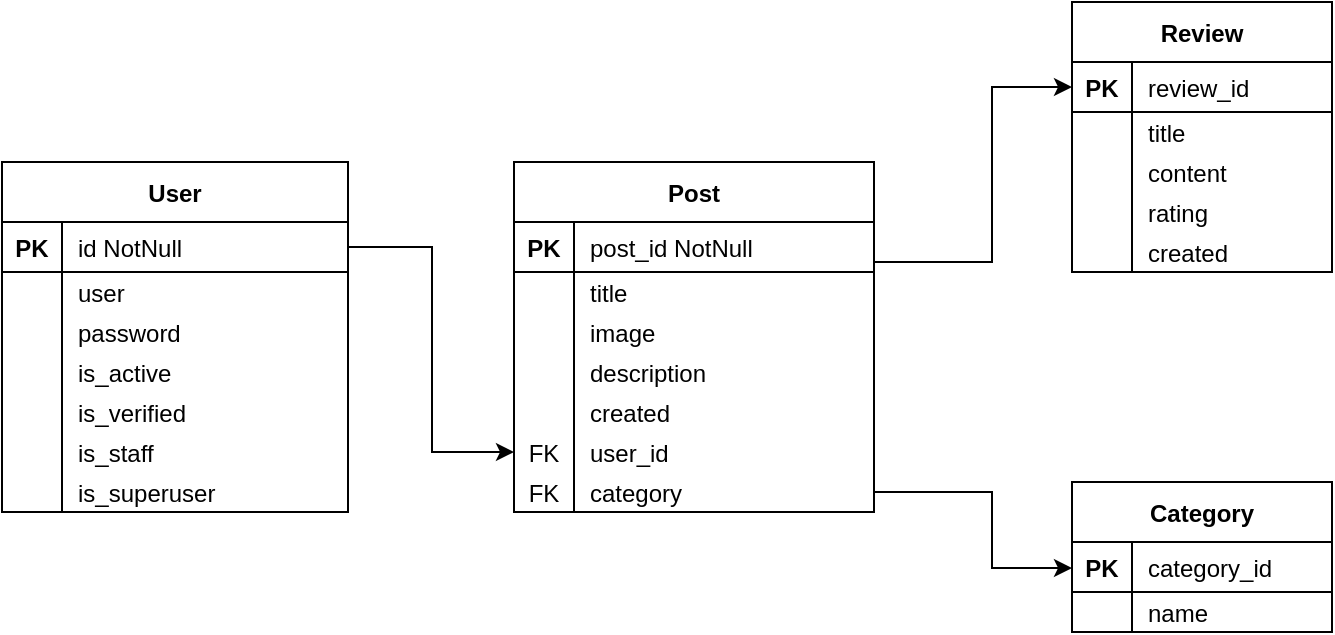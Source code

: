 <mxfile version="21.5.2" type="device">
  <diagram id="0Y3nqGeol_j0yl67u2Km" name="Página-1">
    <mxGraphModel dx="607" dy="764" grid="1" gridSize="10" guides="1" tooltips="1" connect="1" arrows="1" fold="1" page="1" pageScale="1" pageWidth="827" pageHeight="1169" math="0" shadow="0">
      <root>
        <mxCell id="0" />
        <mxCell id="1" parent="0" />
        <mxCell id="5gBWie3OqAAL_pb1RCTZ-1" value="User" style="shape=table;startSize=30;container=1;collapsible=1;childLayout=tableLayout;fixedRows=1;rowLines=0;fontStyle=1;align=center;resizeLast=1;" parent="1" vertex="1">
          <mxGeometry x="908" y="120" width="173" height="175" as="geometry" />
        </mxCell>
        <mxCell id="5gBWie3OqAAL_pb1RCTZ-2" value="" style="shape=partialRectangle;collapsible=0;dropTarget=0;pointerEvents=0;fillColor=none;top=0;left=0;bottom=1;right=0;points=[[0,0.5],[1,0.5]];portConstraint=eastwest;" parent="5gBWie3OqAAL_pb1RCTZ-1" vertex="1">
          <mxGeometry y="30" width="173" height="25" as="geometry" />
        </mxCell>
        <mxCell id="5gBWie3OqAAL_pb1RCTZ-3" value="PK" style="shape=partialRectangle;connectable=0;fillColor=none;top=0;left=0;bottom=0;right=0;fontStyle=1;overflow=hidden;" parent="5gBWie3OqAAL_pb1RCTZ-2" vertex="1">
          <mxGeometry width="30" height="25" as="geometry">
            <mxRectangle width="30" height="25" as="alternateBounds" />
          </mxGeometry>
        </mxCell>
        <mxCell id="5gBWie3OqAAL_pb1RCTZ-4" value="id NotNull" style="shape=partialRectangle;connectable=0;fillColor=none;top=0;left=0;bottom=0;right=0;align=left;spacingLeft=6;overflow=hidden;" parent="5gBWie3OqAAL_pb1RCTZ-2" vertex="1">
          <mxGeometry x="30" width="143" height="25" as="geometry">
            <mxRectangle width="143" height="25" as="alternateBounds" />
          </mxGeometry>
        </mxCell>
        <mxCell id="5gBWie3OqAAL_pb1RCTZ-5" value="" style="shape=partialRectangle;collapsible=0;dropTarget=0;pointerEvents=0;fillColor=none;top=0;left=0;bottom=0;right=0;points=[[0,0.5],[1,0.5]];portConstraint=eastwest;" parent="5gBWie3OqAAL_pb1RCTZ-1" vertex="1">
          <mxGeometry y="55" width="173" height="20" as="geometry" />
        </mxCell>
        <mxCell id="5gBWie3OqAAL_pb1RCTZ-6" value="" style="shape=partialRectangle;connectable=0;fillColor=none;top=0;left=0;bottom=0;right=0;editable=1;overflow=hidden;" parent="5gBWie3OqAAL_pb1RCTZ-5" vertex="1">
          <mxGeometry width="30" height="20" as="geometry">
            <mxRectangle width="30" height="20" as="alternateBounds" />
          </mxGeometry>
        </mxCell>
        <mxCell id="5gBWie3OqAAL_pb1RCTZ-7" value="user" style="shape=partialRectangle;connectable=0;fillColor=none;top=0;left=0;bottom=0;right=0;align=left;spacingLeft=6;overflow=hidden;" parent="5gBWie3OqAAL_pb1RCTZ-5" vertex="1">
          <mxGeometry x="30" width="143" height="20" as="geometry">
            <mxRectangle width="143" height="20" as="alternateBounds" />
          </mxGeometry>
        </mxCell>
        <mxCell id="5gBWie3OqAAL_pb1RCTZ-8" value="" style="shape=partialRectangle;collapsible=0;dropTarget=0;pointerEvents=0;fillColor=none;top=0;left=0;bottom=0;right=0;points=[[0,0.5],[1,0.5]];portConstraint=eastwest;" parent="5gBWie3OqAAL_pb1RCTZ-1" vertex="1">
          <mxGeometry y="75" width="173" height="20" as="geometry" />
        </mxCell>
        <mxCell id="5gBWie3OqAAL_pb1RCTZ-9" value="" style="shape=partialRectangle;connectable=0;fillColor=none;top=0;left=0;bottom=0;right=0;editable=1;overflow=hidden;" parent="5gBWie3OqAAL_pb1RCTZ-8" vertex="1">
          <mxGeometry width="30" height="20" as="geometry">
            <mxRectangle width="30" height="20" as="alternateBounds" />
          </mxGeometry>
        </mxCell>
        <mxCell id="5gBWie3OqAAL_pb1RCTZ-10" value="password" style="shape=partialRectangle;connectable=0;fillColor=none;top=0;left=0;bottom=0;right=0;align=left;spacingLeft=6;overflow=hidden;" parent="5gBWie3OqAAL_pb1RCTZ-8" vertex="1">
          <mxGeometry x="30" width="143" height="20" as="geometry">
            <mxRectangle width="143" height="20" as="alternateBounds" />
          </mxGeometry>
        </mxCell>
        <mxCell id="5gBWie3OqAAL_pb1RCTZ-11" value="" style="shape=partialRectangle;collapsible=0;dropTarget=0;pointerEvents=0;fillColor=none;top=0;left=0;bottom=0;right=0;points=[[0,0.5],[1,0.5]];portConstraint=eastwest;" parent="5gBWie3OqAAL_pb1RCTZ-1" vertex="1">
          <mxGeometry y="95" width="173" height="20" as="geometry" />
        </mxCell>
        <mxCell id="5gBWie3OqAAL_pb1RCTZ-12" value="" style="shape=partialRectangle;connectable=0;fillColor=none;top=0;left=0;bottom=0;right=0;editable=1;overflow=hidden;" parent="5gBWie3OqAAL_pb1RCTZ-11" vertex="1">
          <mxGeometry width="30" height="20" as="geometry">
            <mxRectangle width="30" height="20" as="alternateBounds" />
          </mxGeometry>
        </mxCell>
        <mxCell id="5gBWie3OqAAL_pb1RCTZ-13" value="is_active" style="shape=partialRectangle;connectable=0;fillColor=none;top=0;left=0;bottom=0;right=0;align=left;spacingLeft=6;overflow=hidden;" parent="5gBWie3OqAAL_pb1RCTZ-11" vertex="1">
          <mxGeometry x="30" width="143" height="20" as="geometry">
            <mxRectangle width="143" height="20" as="alternateBounds" />
          </mxGeometry>
        </mxCell>
        <mxCell id="5gBWie3OqAAL_pb1RCTZ-14" value="" style="shape=partialRectangle;collapsible=0;dropTarget=0;pointerEvents=0;fillColor=none;top=0;left=0;bottom=0;right=0;points=[[0,0.5],[1,0.5]];portConstraint=eastwest;" parent="5gBWie3OqAAL_pb1RCTZ-1" vertex="1">
          <mxGeometry y="115" width="173" height="20" as="geometry" />
        </mxCell>
        <mxCell id="5gBWie3OqAAL_pb1RCTZ-15" value="" style="shape=partialRectangle;connectable=0;fillColor=none;top=0;left=0;bottom=0;right=0;editable=1;overflow=hidden;" parent="5gBWie3OqAAL_pb1RCTZ-14" vertex="1">
          <mxGeometry width="30" height="20" as="geometry">
            <mxRectangle width="30" height="20" as="alternateBounds" />
          </mxGeometry>
        </mxCell>
        <mxCell id="5gBWie3OqAAL_pb1RCTZ-16" value="is_verified" style="shape=partialRectangle;connectable=0;fillColor=none;top=0;left=0;bottom=0;right=0;align=left;spacingLeft=6;overflow=hidden;" parent="5gBWie3OqAAL_pb1RCTZ-14" vertex="1">
          <mxGeometry x="30" width="143" height="20" as="geometry">
            <mxRectangle width="143" height="20" as="alternateBounds" />
          </mxGeometry>
        </mxCell>
        <mxCell id="5gBWie3OqAAL_pb1RCTZ-17" value="" style="shape=partialRectangle;collapsible=0;dropTarget=0;pointerEvents=0;fillColor=none;top=0;left=0;bottom=0;right=0;points=[[0,0.5],[1,0.5]];portConstraint=eastwest;" parent="5gBWie3OqAAL_pb1RCTZ-1" vertex="1">
          <mxGeometry y="135" width="173" height="20" as="geometry" />
        </mxCell>
        <mxCell id="5gBWie3OqAAL_pb1RCTZ-18" value="" style="shape=partialRectangle;connectable=0;fillColor=none;top=0;left=0;bottom=0;right=0;editable=1;overflow=hidden;" parent="5gBWie3OqAAL_pb1RCTZ-17" vertex="1">
          <mxGeometry width="30" height="20" as="geometry">
            <mxRectangle width="30" height="20" as="alternateBounds" />
          </mxGeometry>
        </mxCell>
        <mxCell id="5gBWie3OqAAL_pb1RCTZ-19" value="is_staff" style="shape=partialRectangle;connectable=0;fillColor=none;top=0;left=0;bottom=0;right=0;align=left;spacingLeft=6;overflow=hidden;" parent="5gBWie3OqAAL_pb1RCTZ-17" vertex="1">
          <mxGeometry x="30" width="143" height="20" as="geometry">
            <mxRectangle width="143" height="20" as="alternateBounds" />
          </mxGeometry>
        </mxCell>
        <mxCell id="5gBWie3OqAAL_pb1RCTZ-20" value="" style="shape=partialRectangle;collapsible=0;dropTarget=0;pointerEvents=0;fillColor=none;top=0;left=0;bottom=0;right=0;points=[[0,0.5],[1,0.5]];portConstraint=eastwest;" parent="5gBWie3OqAAL_pb1RCTZ-1" vertex="1">
          <mxGeometry y="155" width="173" height="20" as="geometry" />
        </mxCell>
        <mxCell id="5gBWie3OqAAL_pb1RCTZ-21" value="" style="shape=partialRectangle;connectable=0;fillColor=none;top=0;left=0;bottom=0;right=0;editable=1;overflow=hidden;" parent="5gBWie3OqAAL_pb1RCTZ-20" vertex="1">
          <mxGeometry width="30" height="20" as="geometry">
            <mxRectangle width="30" height="20" as="alternateBounds" />
          </mxGeometry>
        </mxCell>
        <mxCell id="5gBWie3OqAAL_pb1RCTZ-22" value="is_superuser" style="shape=partialRectangle;connectable=0;fillColor=none;top=0;left=0;bottom=0;right=0;align=left;spacingLeft=6;overflow=hidden;" parent="5gBWie3OqAAL_pb1RCTZ-20" vertex="1">
          <mxGeometry x="30" width="143" height="20" as="geometry">
            <mxRectangle width="143" height="20" as="alternateBounds" />
          </mxGeometry>
        </mxCell>
        <mxCell id="5gBWie3OqAAL_pb1RCTZ-29" value="Post" style="shape=table;startSize=30;container=1;collapsible=1;childLayout=tableLayout;fixedRows=1;rowLines=0;fontStyle=1;align=center;resizeLast=1;" parent="1" vertex="1">
          <mxGeometry x="1164" y="120" width="180" height="175" as="geometry" />
        </mxCell>
        <mxCell id="5gBWie3OqAAL_pb1RCTZ-30" value="" style="shape=partialRectangle;collapsible=0;dropTarget=0;pointerEvents=0;fillColor=none;top=0;left=0;bottom=1;right=0;points=[[0,0.5],[1,0.5]];portConstraint=eastwest;" parent="5gBWie3OqAAL_pb1RCTZ-29" vertex="1">
          <mxGeometry y="30" width="180" height="25" as="geometry" />
        </mxCell>
        <mxCell id="5gBWie3OqAAL_pb1RCTZ-31" value="PK" style="shape=partialRectangle;connectable=0;fillColor=none;top=0;left=0;bottom=0;right=0;fontStyle=1;overflow=hidden;" parent="5gBWie3OqAAL_pb1RCTZ-30" vertex="1">
          <mxGeometry width="30" height="25" as="geometry">
            <mxRectangle width="30" height="25" as="alternateBounds" />
          </mxGeometry>
        </mxCell>
        <mxCell id="5gBWie3OqAAL_pb1RCTZ-32" value="post_id NotNull" style="shape=partialRectangle;connectable=0;fillColor=none;top=0;left=0;bottom=0;right=0;align=left;spacingLeft=6;overflow=hidden;" parent="5gBWie3OqAAL_pb1RCTZ-30" vertex="1">
          <mxGeometry x="30" width="150" height="25" as="geometry">
            <mxRectangle width="150" height="25" as="alternateBounds" />
          </mxGeometry>
        </mxCell>
        <mxCell id="5gBWie3OqAAL_pb1RCTZ-33" value="" style="shape=partialRectangle;collapsible=0;dropTarget=0;pointerEvents=0;fillColor=none;top=0;left=0;bottom=0;right=0;points=[[0,0.5],[1,0.5]];portConstraint=eastwest;" parent="5gBWie3OqAAL_pb1RCTZ-29" vertex="1">
          <mxGeometry y="55" width="180" height="20" as="geometry" />
        </mxCell>
        <mxCell id="5gBWie3OqAAL_pb1RCTZ-34" value="" style="shape=partialRectangle;connectable=0;fillColor=none;top=0;left=0;bottom=0;right=0;editable=1;overflow=hidden;" parent="5gBWie3OqAAL_pb1RCTZ-33" vertex="1">
          <mxGeometry width="30" height="20" as="geometry">
            <mxRectangle width="30" height="20" as="alternateBounds" />
          </mxGeometry>
        </mxCell>
        <mxCell id="5gBWie3OqAAL_pb1RCTZ-35" value="title" style="shape=partialRectangle;connectable=0;fillColor=none;top=0;left=0;bottom=0;right=0;align=left;spacingLeft=6;overflow=hidden;" parent="5gBWie3OqAAL_pb1RCTZ-33" vertex="1">
          <mxGeometry x="30" width="150" height="20" as="geometry">
            <mxRectangle width="150" height="20" as="alternateBounds" />
          </mxGeometry>
        </mxCell>
        <mxCell id="5gBWie3OqAAL_pb1RCTZ-36" value="" style="shape=partialRectangle;collapsible=0;dropTarget=0;pointerEvents=0;fillColor=none;top=0;left=0;bottom=0;right=0;points=[[0,0.5],[1,0.5]];portConstraint=eastwest;" parent="5gBWie3OqAAL_pb1RCTZ-29" vertex="1">
          <mxGeometry y="75" width="180" height="20" as="geometry" />
        </mxCell>
        <mxCell id="5gBWie3OqAAL_pb1RCTZ-37" value="" style="shape=partialRectangle;connectable=0;fillColor=none;top=0;left=0;bottom=0;right=0;editable=1;overflow=hidden;" parent="5gBWie3OqAAL_pb1RCTZ-36" vertex="1">
          <mxGeometry width="30" height="20" as="geometry">
            <mxRectangle width="30" height="20" as="alternateBounds" />
          </mxGeometry>
        </mxCell>
        <mxCell id="5gBWie3OqAAL_pb1RCTZ-38" value="image" style="shape=partialRectangle;connectable=0;fillColor=none;top=0;left=0;bottom=0;right=0;align=left;spacingLeft=6;overflow=hidden;" parent="5gBWie3OqAAL_pb1RCTZ-36" vertex="1">
          <mxGeometry x="30" width="150" height="20" as="geometry">
            <mxRectangle width="150" height="20" as="alternateBounds" />
          </mxGeometry>
        </mxCell>
        <mxCell id="5gBWie3OqAAL_pb1RCTZ-39" value="" style="shape=partialRectangle;collapsible=0;dropTarget=0;pointerEvents=0;fillColor=none;top=0;left=0;bottom=0;right=0;points=[[0,0.5],[1,0.5]];portConstraint=eastwest;" parent="5gBWie3OqAAL_pb1RCTZ-29" vertex="1">
          <mxGeometry y="95" width="180" height="20" as="geometry" />
        </mxCell>
        <mxCell id="5gBWie3OqAAL_pb1RCTZ-40" value="" style="shape=partialRectangle;connectable=0;fillColor=none;top=0;left=0;bottom=0;right=0;editable=1;overflow=hidden;" parent="5gBWie3OqAAL_pb1RCTZ-39" vertex="1">
          <mxGeometry width="30" height="20" as="geometry">
            <mxRectangle width="30" height="20" as="alternateBounds" />
          </mxGeometry>
        </mxCell>
        <mxCell id="5gBWie3OqAAL_pb1RCTZ-41" value="description" style="shape=partialRectangle;connectable=0;fillColor=none;top=0;left=0;bottom=0;right=0;align=left;spacingLeft=6;overflow=hidden;" parent="5gBWie3OqAAL_pb1RCTZ-39" vertex="1">
          <mxGeometry x="30" width="150" height="20" as="geometry">
            <mxRectangle width="150" height="20" as="alternateBounds" />
          </mxGeometry>
        </mxCell>
        <mxCell id="5gBWie3OqAAL_pb1RCTZ-42" value="" style="shape=partialRectangle;collapsible=0;dropTarget=0;pointerEvents=0;fillColor=none;top=0;left=0;bottom=0;right=0;points=[[0,0.5],[1,0.5]];portConstraint=eastwest;" parent="5gBWie3OqAAL_pb1RCTZ-29" vertex="1">
          <mxGeometry y="115" width="180" height="20" as="geometry" />
        </mxCell>
        <mxCell id="5gBWie3OqAAL_pb1RCTZ-43" value="" style="shape=partialRectangle;connectable=0;fillColor=none;top=0;left=0;bottom=0;right=0;editable=1;overflow=hidden;" parent="5gBWie3OqAAL_pb1RCTZ-42" vertex="1">
          <mxGeometry width="30" height="20" as="geometry">
            <mxRectangle width="30" height="20" as="alternateBounds" />
          </mxGeometry>
        </mxCell>
        <mxCell id="5gBWie3OqAAL_pb1RCTZ-44" value="created" style="shape=partialRectangle;connectable=0;fillColor=none;top=0;left=0;bottom=0;right=0;align=left;spacingLeft=6;overflow=hidden;" parent="5gBWie3OqAAL_pb1RCTZ-42" vertex="1">
          <mxGeometry x="30" width="150" height="20" as="geometry">
            <mxRectangle width="150" height="20" as="alternateBounds" />
          </mxGeometry>
        </mxCell>
        <mxCell id="5gBWie3OqAAL_pb1RCTZ-57" value="" style="shape=partialRectangle;collapsible=0;dropTarget=0;pointerEvents=0;fillColor=none;top=0;left=0;bottom=0;right=0;points=[[0,0.5],[1,0.5]];portConstraint=eastwest;" parent="5gBWie3OqAAL_pb1RCTZ-29" vertex="1">
          <mxGeometry y="135" width="180" height="20" as="geometry" />
        </mxCell>
        <mxCell id="5gBWie3OqAAL_pb1RCTZ-58" value="FK" style="shape=partialRectangle;connectable=0;fillColor=none;top=0;left=0;bottom=0;right=0;editable=1;overflow=hidden;" parent="5gBWie3OqAAL_pb1RCTZ-57" vertex="1">
          <mxGeometry width="30" height="20" as="geometry">
            <mxRectangle width="30" height="20" as="alternateBounds" />
          </mxGeometry>
        </mxCell>
        <mxCell id="5gBWie3OqAAL_pb1RCTZ-59" value="user_id" style="shape=partialRectangle;connectable=0;fillColor=none;top=0;left=0;bottom=0;right=0;align=left;spacingLeft=6;overflow=hidden;" parent="5gBWie3OqAAL_pb1RCTZ-57" vertex="1">
          <mxGeometry x="30" width="150" height="20" as="geometry">
            <mxRectangle width="150" height="20" as="alternateBounds" />
          </mxGeometry>
        </mxCell>
        <mxCell id="5gBWie3OqAAL_pb1RCTZ-69" value="" style="shape=partialRectangle;collapsible=0;dropTarget=0;pointerEvents=0;fillColor=none;top=0;left=0;bottom=0;right=0;points=[[0,0.5],[1,0.5]];portConstraint=eastwest;" parent="5gBWie3OqAAL_pb1RCTZ-29" vertex="1">
          <mxGeometry y="155" width="180" height="20" as="geometry" />
        </mxCell>
        <mxCell id="5gBWie3OqAAL_pb1RCTZ-70" value="FK" style="shape=partialRectangle;connectable=0;fillColor=none;top=0;left=0;bottom=0;right=0;editable=1;overflow=hidden;" parent="5gBWie3OqAAL_pb1RCTZ-69" vertex="1">
          <mxGeometry width="30" height="20" as="geometry">
            <mxRectangle width="30" height="20" as="alternateBounds" />
          </mxGeometry>
        </mxCell>
        <mxCell id="5gBWie3OqAAL_pb1RCTZ-71" value="category" style="shape=partialRectangle;connectable=0;fillColor=none;top=0;left=0;bottom=0;right=0;align=left;spacingLeft=6;overflow=hidden;" parent="5gBWie3OqAAL_pb1RCTZ-69" vertex="1">
          <mxGeometry x="30" width="150" height="20" as="geometry">
            <mxRectangle width="150" height="20" as="alternateBounds" />
          </mxGeometry>
        </mxCell>
        <mxCell id="5gBWie3OqAAL_pb1RCTZ-72" style="edgeStyle=orthogonalEdgeStyle;rounded=0;orthogonalLoop=1;jettySize=auto;html=1;exitX=1;exitY=0.5;exitDx=0;exitDy=0;entryX=0;entryY=0.5;entryDx=0;entryDy=0;" parent="1" source="5gBWie3OqAAL_pb1RCTZ-2" target="5gBWie3OqAAL_pb1RCTZ-57" edge="1">
          <mxGeometry relative="1" as="geometry">
            <mxPoint x="1164" y="-40" as="sourcePoint" />
            <Array as="points">
              <mxPoint x="1123" y="162" />
              <mxPoint x="1123" y="265" />
            </Array>
          </mxGeometry>
        </mxCell>
        <mxCell id="5gBWie3OqAAL_pb1RCTZ-74" value="Category" style="shape=table;startSize=30;container=1;collapsible=1;childLayout=tableLayout;fixedRows=1;rowLines=0;fontStyle=1;align=center;resizeLast=1;" parent="1" vertex="1">
          <mxGeometry x="1443" y="280" width="130" height="75" as="geometry" />
        </mxCell>
        <mxCell id="5gBWie3OqAAL_pb1RCTZ-75" value="" style="shape=partialRectangle;collapsible=0;dropTarget=0;pointerEvents=0;fillColor=none;top=0;left=0;bottom=1;right=0;points=[[0,0.5],[1,0.5]];portConstraint=eastwest;" parent="5gBWie3OqAAL_pb1RCTZ-74" vertex="1">
          <mxGeometry y="30" width="130" height="25" as="geometry" />
        </mxCell>
        <mxCell id="5gBWie3OqAAL_pb1RCTZ-76" value="PK" style="shape=partialRectangle;connectable=0;fillColor=none;top=0;left=0;bottom=0;right=0;fontStyle=1;overflow=hidden;" parent="5gBWie3OqAAL_pb1RCTZ-75" vertex="1">
          <mxGeometry width="30" height="25" as="geometry">
            <mxRectangle width="30" height="25" as="alternateBounds" />
          </mxGeometry>
        </mxCell>
        <mxCell id="5gBWie3OqAAL_pb1RCTZ-77" value="category_id" style="shape=partialRectangle;connectable=0;fillColor=none;top=0;left=0;bottom=0;right=0;align=left;spacingLeft=6;overflow=hidden;" parent="5gBWie3OqAAL_pb1RCTZ-75" vertex="1">
          <mxGeometry x="30" width="100" height="25" as="geometry">
            <mxRectangle width="100" height="25" as="alternateBounds" />
          </mxGeometry>
        </mxCell>
        <mxCell id="5gBWie3OqAAL_pb1RCTZ-78" value="" style="shape=partialRectangle;collapsible=0;dropTarget=0;pointerEvents=0;fillColor=none;top=0;left=0;bottom=0;right=0;points=[[0,0.5],[1,0.5]];portConstraint=eastwest;" parent="5gBWie3OqAAL_pb1RCTZ-74" vertex="1">
          <mxGeometry y="55" width="130" height="20" as="geometry" />
        </mxCell>
        <mxCell id="5gBWie3OqAAL_pb1RCTZ-79" value="" style="shape=partialRectangle;connectable=0;fillColor=none;top=0;left=0;bottom=0;right=0;editable=1;overflow=hidden;" parent="5gBWie3OqAAL_pb1RCTZ-78" vertex="1">
          <mxGeometry width="30" height="20" as="geometry">
            <mxRectangle width="30" height="20" as="alternateBounds" />
          </mxGeometry>
        </mxCell>
        <mxCell id="5gBWie3OqAAL_pb1RCTZ-80" value="name" style="shape=partialRectangle;connectable=0;fillColor=none;top=0;left=0;bottom=0;right=0;align=left;spacingLeft=6;overflow=hidden;" parent="5gBWie3OqAAL_pb1RCTZ-78" vertex="1">
          <mxGeometry x="30" width="100" height="20" as="geometry">
            <mxRectangle width="100" height="20" as="alternateBounds" />
          </mxGeometry>
        </mxCell>
        <mxCell id="5gBWie3OqAAL_pb1RCTZ-93" style="edgeStyle=orthogonalEdgeStyle;rounded=0;orthogonalLoop=1;jettySize=auto;html=1;exitX=1;exitY=0.5;exitDx=0;exitDy=0;" parent="1" source="5gBWie3OqAAL_pb1RCTZ-69" target="5gBWie3OqAAL_pb1RCTZ-75" edge="1">
          <mxGeometry relative="1" as="geometry">
            <mxPoint x="1343" y="290" as="sourcePoint" />
            <mxPoint x="1443" y="388.5" as="targetPoint" />
            <Array as="points">
              <mxPoint x="1403" y="285" />
              <mxPoint x="1403" y="323" />
            </Array>
          </mxGeometry>
        </mxCell>
        <mxCell id="5gBWie3OqAAL_pb1RCTZ-102" value="Review" style="shape=table;startSize=30;container=1;collapsible=1;childLayout=tableLayout;fixedRows=1;rowLines=0;fontStyle=1;align=center;resizeLast=1;" parent="1" vertex="1">
          <mxGeometry x="1443" y="40" width="130" height="135" as="geometry" />
        </mxCell>
        <mxCell id="5gBWie3OqAAL_pb1RCTZ-103" value="" style="shape=partialRectangle;collapsible=0;dropTarget=0;pointerEvents=0;fillColor=none;top=0;left=0;bottom=1;right=0;points=[[0,0.5],[1,0.5]];portConstraint=eastwest;" parent="5gBWie3OqAAL_pb1RCTZ-102" vertex="1">
          <mxGeometry y="30" width="130" height="25" as="geometry" />
        </mxCell>
        <mxCell id="5gBWie3OqAAL_pb1RCTZ-104" value="PK" style="shape=partialRectangle;connectable=0;fillColor=none;top=0;left=0;bottom=0;right=0;fontStyle=1;overflow=hidden;" parent="5gBWie3OqAAL_pb1RCTZ-103" vertex="1">
          <mxGeometry width="30" height="25" as="geometry">
            <mxRectangle width="30" height="25" as="alternateBounds" />
          </mxGeometry>
        </mxCell>
        <mxCell id="5gBWie3OqAAL_pb1RCTZ-105" value="review_id" style="shape=partialRectangle;connectable=0;fillColor=none;top=0;left=0;bottom=0;right=0;align=left;spacingLeft=6;overflow=hidden;" parent="5gBWie3OqAAL_pb1RCTZ-103" vertex="1">
          <mxGeometry x="30" width="100" height="25" as="geometry">
            <mxRectangle width="100" height="25" as="alternateBounds" />
          </mxGeometry>
        </mxCell>
        <mxCell id="5gBWie3OqAAL_pb1RCTZ-106" value="" style="shape=partialRectangle;collapsible=0;dropTarget=0;pointerEvents=0;fillColor=none;top=0;left=0;bottom=0;right=0;points=[[0,0.5],[1,0.5]];portConstraint=eastwest;" parent="5gBWie3OqAAL_pb1RCTZ-102" vertex="1">
          <mxGeometry y="55" width="130" height="20" as="geometry" />
        </mxCell>
        <mxCell id="5gBWie3OqAAL_pb1RCTZ-107" value="" style="shape=partialRectangle;connectable=0;fillColor=none;top=0;left=0;bottom=0;right=0;editable=1;overflow=hidden;" parent="5gBWie3OqAAL_pb1RCTZ-106" vertex="1">
          <mxGeometry width="30" height="20" as="geometry">
            <mxRectangle width="30" height="20" as="alternateBounds" />
          </mxGeometry>
        </mxCell>
        <mxCell id="5gBWie3OqAAL_pb1RCTZ-108" value="title" style="shape=partialRectangle;connectable=0;fillColor=none;top=0;left=0;bottom=0;right=0;align=left;spacingLeft=6;overflow=hidden;" parent="5gBWie3OqAAL_pb1RCTZ-106" vertex="1">
          <mxGeometry x="30" width="100" height="20" as="geometry">
            <mxRectangle width="100" height="20" as="alternateBounds" />
          </mxGeometry>
        </mxCell>
        <mxCell id="5gBWie3OqAAL_pb1RCTZ-114" value="" style="shape=partialRectangle;collapsible=0;dropTarget=0;pointerEvents=0;fillColor=none;top=0;left=0;bottom=0;right=0;points=[[0,0.5],[1,0.5]];portConstraint=eastwest;" parent="5gBWie3OqAAL_pb1RCTZ-102" vertex="1">
          <mxGeometry y="75" width="130" height="20" as="geometry" />
        </mxCell>
        <mxCell id="5gBWie3OqAAL_pb1RCTZ-115" value="" style="shape=partialRectangle;connectable=0;fillColor=none;top=0;left=0;bottom=0;right=0;editable=1;overflow=hidden;" parent="5gBWie3OqAAL_pb1RCTZ-114" vertex="1">
          <mxGeometry width="30" height="20" as="geometry">
            <mxRectangle width="30" height="20" as="alternateBounds" />
          </mxGeometry>
        </mxCell>
        <mxCell id="5gBWie3OqAAL_pb1RCTZ-116" value="content" style="shape=partialRectangle;connectable=0;fillColor=none;top=0;left=0;bottom=0;right=0;align=left;spacingLeft=6;overflow=hidden;" parent="5gBWie3OqAAL_pb1RCTZ-114" vertex="1">
          <mxGeometry x="30" width="100" height="20" as="geometry">
            <mxRectangle width="100" height="20" as="alternateBounds" />
          </mxGeometry>
        </mxCell>
        <mxCell id="5gBWie3OqAAL_pb1RCTZ-117" value="" style="shape=partialRectangle;collapsible=0;dropTarget=0;pointerEvents=0;fillColor=none;top=0;left=0;bottom=0;right=0;points=[[0,0.5],[1,0.5]];portConstraint=eastwest;" parent="5gBWie3OqAAL_pb1RCTZ-102" vertex="1">
          <mxGeometry y="95" width="130" height="20" as="geometry" />
        </mxCell>
        <mxCell id="5gBWie3OqAAL_pb1RCTZ-118" value="" style="shape=partialRectangle;connectable=0;fillColor=none;top=0;left=0;bottom=0;right=0;editable=1;overflow=hidden;" parent="5gBWie3OqAAL_pb1RCTZ-117" vertex="1">
          <mxGeometry width="30" height="20" as="geometry">
            <mxRectangle width="30" height="20" as="alternateBounds" />
          </mxGeometry>
        </mxCell>
        <mxCell id="5gBWie3OqAAL_pb1RCTZ-119" value="rating" style="shape=partialRectangle;connectable=0;fillColor=none;top=0;left=0;bottom=0;right=0;align=left;spacingLeft=6;overflow=hidden;" parent="5gBWie3OqAAL_pb1RCTZ-117" vertex="1">
          <mxGeometry x="30" width="100" height="20" as="geometry">
            <mxRectangle width="100" height="20" as="alternateBounds" />
          </mxGeometry>
        </mxCell>
        <mxCell id="JW70tvqcZEUnFBvr98hn-1" value="" style="shape=partialRectangle;collapsible=0;dropTarget=0;pointerEvents=0;fillColor=none;top=0;left=0;bottom=0;right=0;points=[[0,0.5],[1,0.5]];portConstraint=eastwest;" vertex="1" parent="5gBWie3OqAAL_pb1RCTZ-102">
          <mxGeometry y="115" width="130" height="20" as="geometry" />
        </mxCell>
        <mxCell id="JW70tvqcZEUnFBvr98hn-2" value="" style="shape=partialRectangle;connectable=0;fillColor=none;top=0;left=0;bottom=0;right=0;editable=1;overflow=hidden;" vertex="1" parent="JW70tvqcZEUnFBvr98hn-1">
          <mxGeometry width="30" height="20" as="geometry">
            <mxRectangle width="30" height="20" as="alternateBounds" />
          </mxGeometry>
        </mxCell>
        <mxCell id="JW70tvqcZEUnFBvr98hn-3" value="created" style="shape=partialRectangle;connectable=0;fillColor=none;top=0;left=0;bottom=0;right=0;align=left;spacingLeft=6;overflow=hidden;" vertex="1" parent="JW70tvqcZEUnFBvr98hn-1">
          <mxGeometry x="30" width="100" height="20" as="geometry">
            <mxRectangle width="100" height="20" as="alternateBounds" />
          </mxGeometry>
        </mxCell>
        <mxCell id="5gBWie3OqAAL_pb1RCTZ-120" style="edgeStyle=orthogonalEdgeStyle;rounded=0;orthogonalLoop=1;jettySize=auto;html=1;exitX=1;exitY=0.5;exitDx=0;exitDy=0;entryX=0;entryY=0.5;entryDx=0;entryDy=0;" parent="1" target="5gBWie3OqAAL_pb1RCTZ-103" edge="1">
          <mxGeometry relative="1" as="geometry">
            <mxPoint x="1344" y="170" as="sourcePoint" />
            <mxPoint x="1443" y="208.04" as="targetPoint" />
            <Array as="points">
              <mxPoint x="1403" y="170" />
              <mxPoint x="1403" y="82" />
            </Array>
          </mxGeometry>
        </mxCell>
      </root>
    </mxGraphModel>
  </diagram>
</mxfile>
